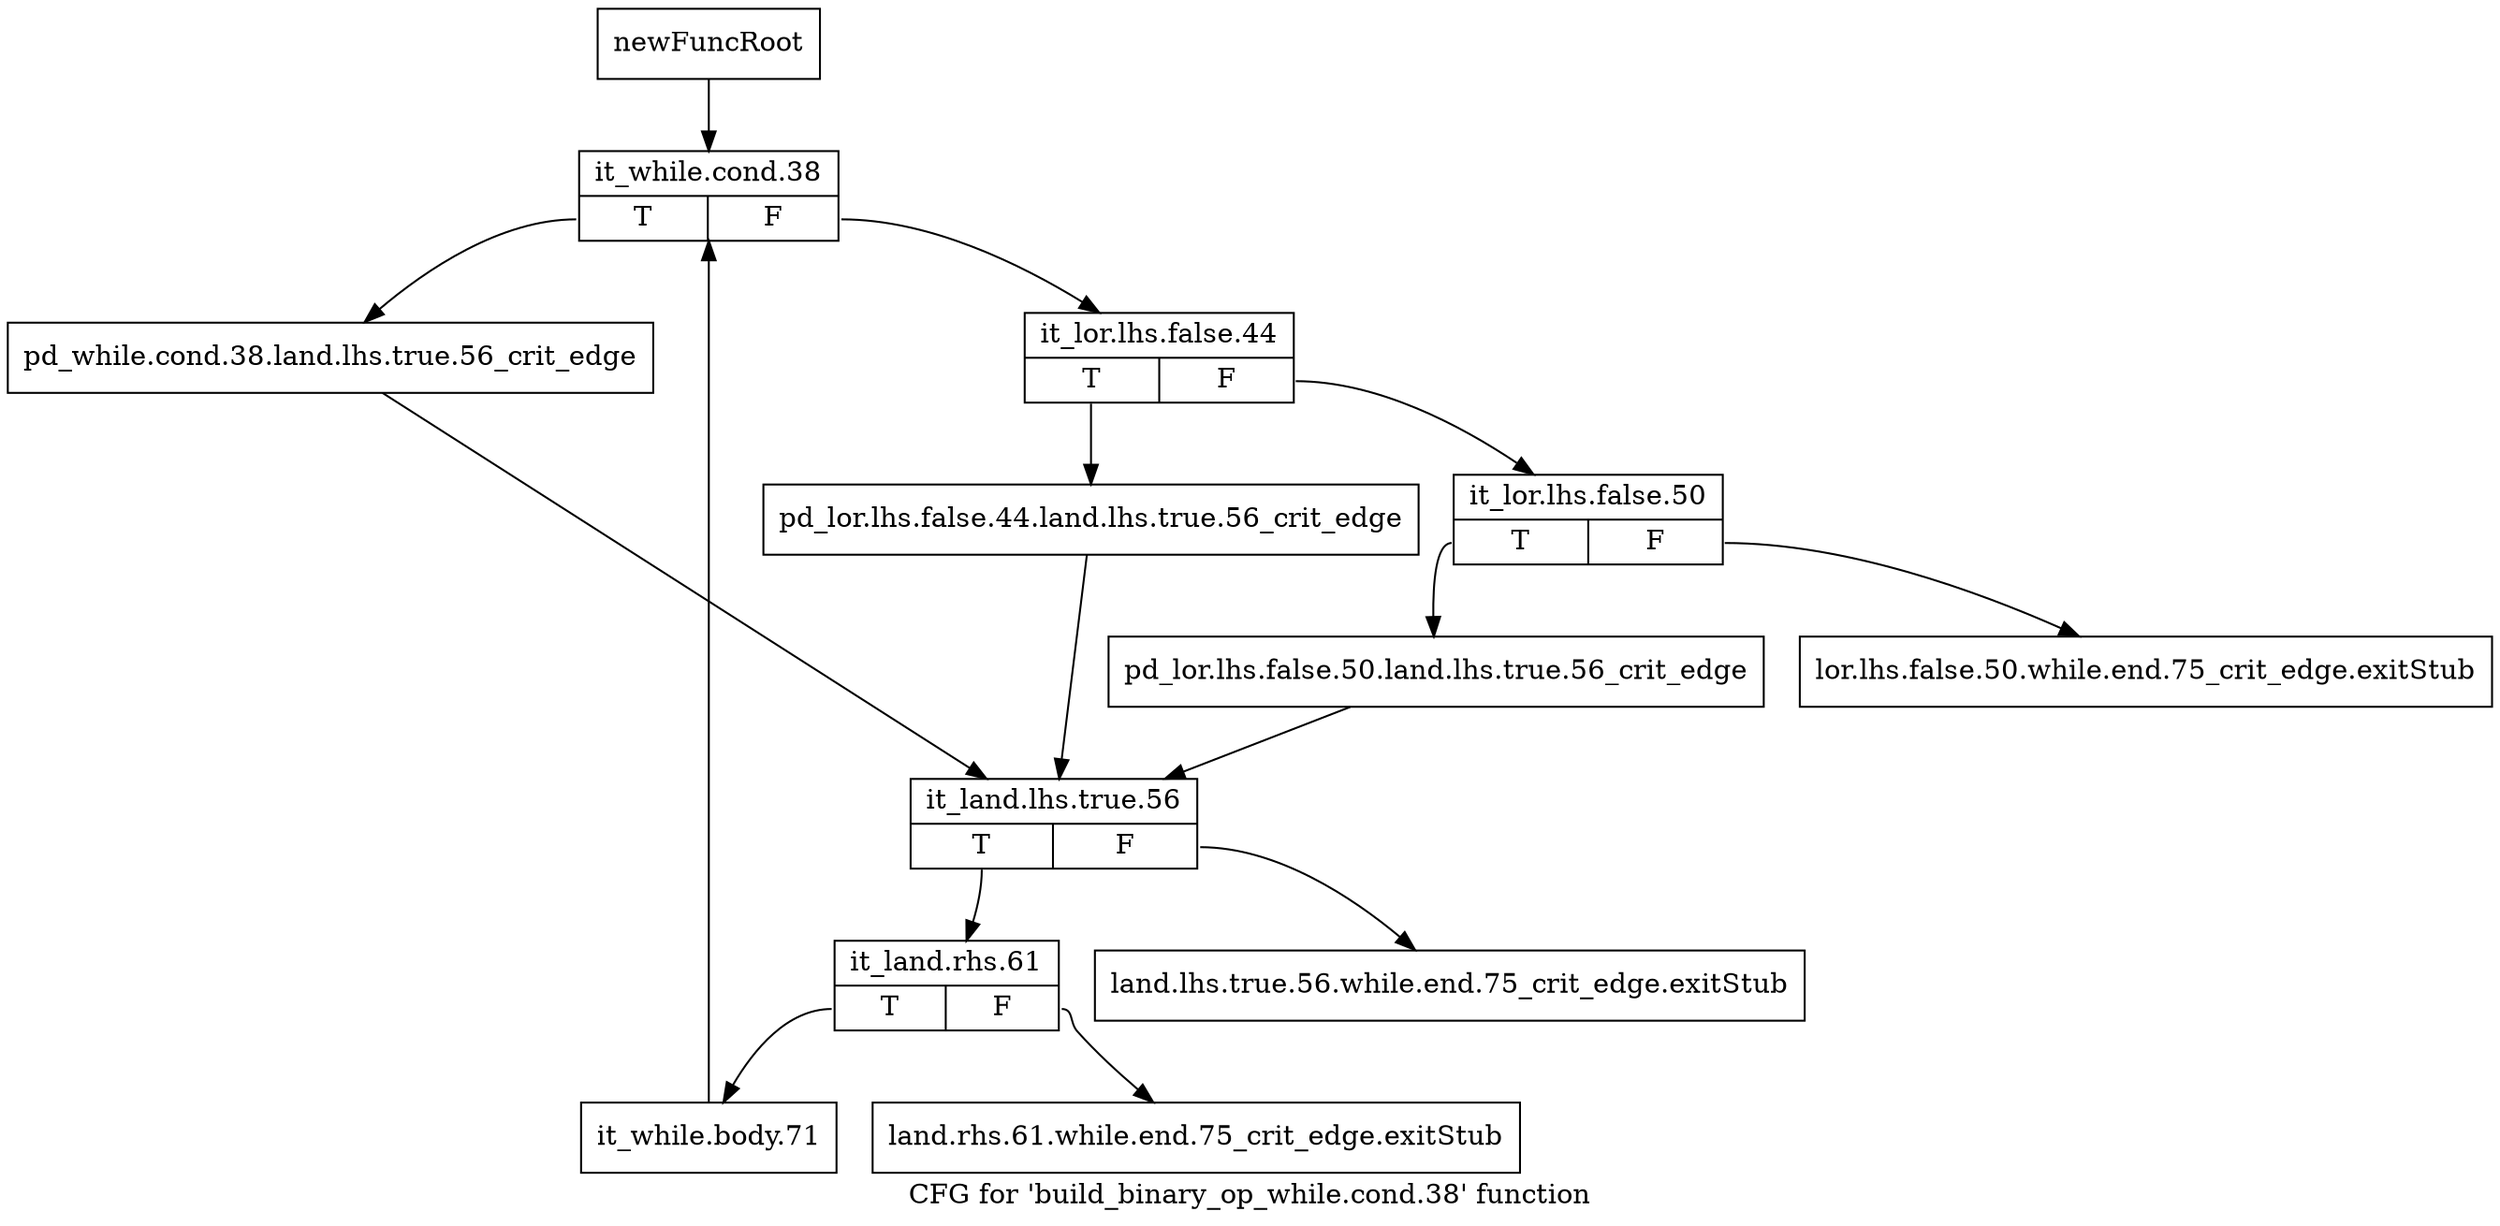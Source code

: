 digraph "CFG for 'build_binary_op_while.cond.38' function" {
	label="CFG for 'build_binary_op_while.cond.38' function";

	Node0xa0580f0 [shape=record,label="{newFuncRoot}"];
	Node0xa0580f0 -> Node0xa058230;
	Node0xa058140 [shape=record,label="{lor.lhs.false.50.while.end.75_crit_edge.exitStub}"];
	Node0xa058190 [shape=record,label="{land.lhs.true.56.while.end.75_crit_edge.exitStub}"];
	Node0xa0581e0 [shape=record,label="{land.rhs.61.while.end.75_crit_edge.exitStub}"];
	Node0xa058230 [shape=record,label="{it_while.cond.38|{<s0>T|<s1>F}}"];
	Node0xa058230:s0 -> Node0xa0583c0;
	Node0xa058230:s1 -> Node0xa058280;
	Node0xa058280 [shape=record,label="{it_lor.lhs.false.44|{<s0>T|<s1>F}}"];
	Node0xa058280:s0 -> Node0xa058370;
	Node0xa058280:s1 -> Node0xa0582d0;
	Node0xa0582d0 [shape=record,label="{it_lor.lhs.false.50|{<s0>T|<s1>F}}"];
	Node0xa0582d0:s0 -> Node0xa058320;
	Node0xa0582d0:s1 -> Node0xa058140;
	Node0xa058320 [shape=record,label="{pd_lor.lhs.false.50.land.lhs.true.56_crit_edge}"];
	Node0xa058320 -> Node0xa058410;
	Node0xa058370 [shape=record,label="{pd_lor.lhs.false.44.land.lhs.true.56_crit_edge}"];
	Node0xa058370 -> Node0xa058410;
	Node0xa0583c0 [shape=record,label="{pd_while.cond.38.land.lhs.true.56_crit_edge}"];
	Node0xa0583c0 -> Node0xa058410;
	Node0xa058410 [shape=record,label="{it_land.lhs.true.56|{<s0>T|<s1>F}}"];
	Node0xa058410:s0 -> Node0xa058460;
	Node0xa058410:s1 -> Node0xa058190;
	Node0xa058460 [shape=record,label="{it_land.rhs.61|{<s0>T|<s1>F}}"];
	Node0xa058460:s0 -> Node0xa0584b0;
	Node0xa058460:s1 -> Node0xa0581e0;
	Node0xa0584b0 [shape=record,label="{it_while.body.71}"];
	Node0xa0584b0 -> Node0xa058230;
}
